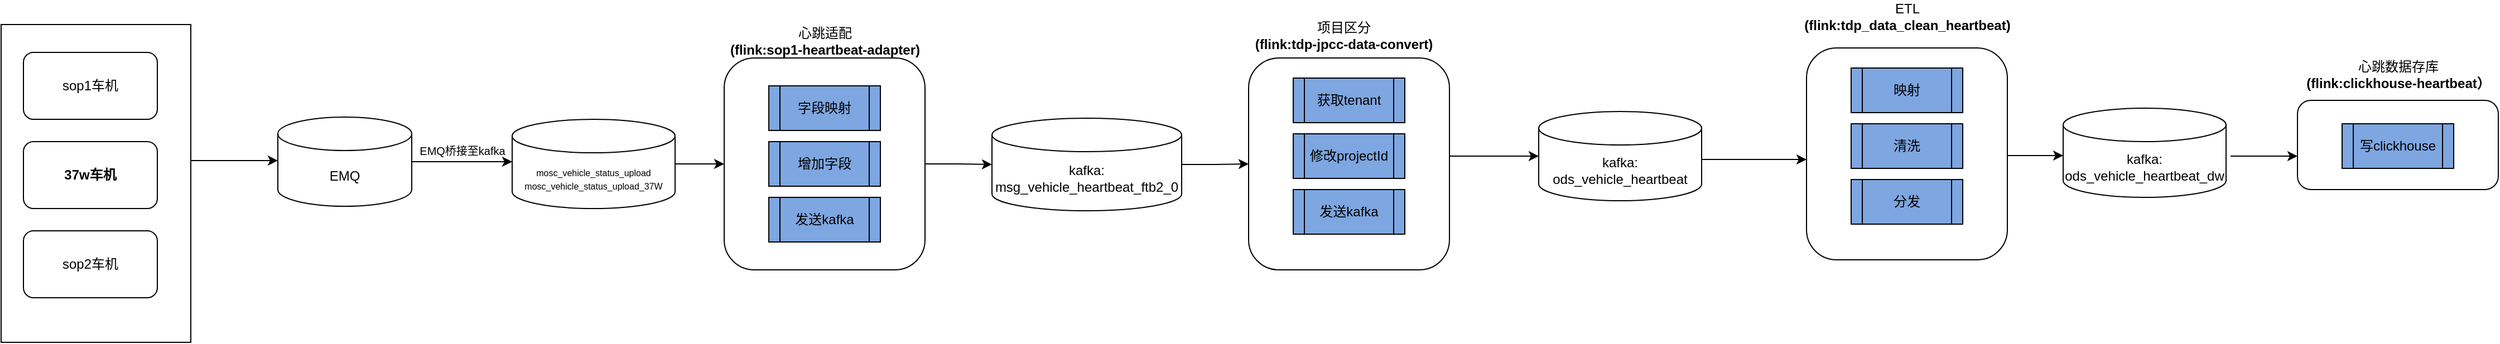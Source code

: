 <mxfile version="16.2.7" type="github">
  <diagram id="C5RBs43oDa-KdzZeNtuy" name="Page-1">
    <mxGraphModel dx="1849" dy="402" grid="1" gridSize="10" guides="1" tooltips="1" connect="1" arrows="1" fold="1" page="1" pageScale="1" pageWidth="827" pageHeight="1169" math="0" shadow="0">
      <root>
        <mxCell id="WIyWlLk6GJQsqaUBKTNV-0" />
        <mxCell id="WIyWlLk6GJQsqaUBKTNV-1" parent="WIyWlLk6GJQsqaUBKTNV-0" />
        <mxCell id="IeOqGTFQ8EkGan7m_dvu-0" value="" style="rounded=0;whiteSpace=wrap;html=1;" parent="WIyWlLk6GJQsqaUBKTNV-1" vertex="1">
          <mxGeometry x="-438" y="112" width="170" height="285" as="geometry" />
        </mxCell>
        <mxCell id="IeOqGTFQ8EkGan7m_dvu-1" value="sop1车机" style="rounded=1;whiteSpace=wrap;html=1;" parent="WIyWlLk6GJQsqaUBKTNV-1" vertex="1">
          <mxGeometry x="-418" y="137" width="120" height="60" as="geometry" />
        </mxCell>
        <mxCell id="IeOqGTFQ8EkGan7m_dvu-2" value="sop2车机" style="rounded=1;whiteSpace=wrap;html=1;" parent="WIyWlLk6GJQsqaUBKTNV-1" vertex="1">
          <mxGeometry x="-418" y="297" width="120" height="60" as="geometry" />
        </mxCell>
        <mxCell id="IeOqGTFQ8EkGan7m_dvu-3" value="&lt;b&gt;37w车机&lt;/b&gt;" style="rounded=1;whiteSpace=wrap;html=1;" parent="WIyWlLk6GJQsqaUBKTNV-1" vertex="1">
          <mxGeometry x="-418" y="217" width="120" height="60" as="geometry" />
        </mxCell>
        <mxCell id="IeOqGTFQ8EkGan7m_dvu-4" style="edgeStyle=orthogonalEdgeStyle;rounded=0;orthogonalLoop=1;jettySize=auto;html=1;exitX=1;exitY=0.5;exitDx=0;exitDy=0;exitPerimeter=0;entryX=0;entryY=0.5;entryDx=0;entryDy=0;fontSize=8;" parent="WIyWlLk6GJQsqaUBKTNV-1" source="IeOqGTFQ8EkGan7m_dvu-5" target="IeOqGTFQ8EkGan7m_dvu-18" edge="1">
          <mxGeometry relative="1" as="geometry" />
        </mxCell>
        <mxCell id="IeOqGTFQ8EkGan7m_dvu-5" value="&lt;font style=&quot;font-size: 8px&quot;&gt;mosc_vehicle_status_upload&lt;br&gt;mosc_vehicle_status_upload_37W&lt;/font&gt;" style="shape=cylinder3;whiteSpace=wrap;html=1;boundedLbl=1;backgroundOutline=1;size=15;fontSize=10;" parent="WIyWlLk6GJQsqaUBKTNV-1" vertex="1">
          <mxGeometry x="20" y="197" width="146" height="80" as="geometry" />
        </mxCell>
        <mxCell id="IeOqGTFQ8EkGan7m_dvu-6" style="edgeStyle=orthogonalEdgeStyle;rounded=0;orthogonalLoop=1;jettySize=auto;html=1;exitX=1;exitY=0.5;exitDx=0;exitDy=0;exitPerimeter=0;entryX=0;entryY=0.5;entryDx=0;entryDy=0;fontSize=6;" parent="WIyWlLk6GJQsqaUBKTNV-1" source="IeOqGTFQ8EkGan7m_dvu-7" edge="1">
          <mxGeometry relative="1" as="geometry">
            <mxPoint x="20" y="235" as="targetPoint" />
          </mxGeometry>
        </mxCell>
        <mxCell id="IeOqGTFQ8EkGan7m_dvu-7" value="EMQ" style="shape=cylinder3;whiteSpace=wrap;html=1;boundedLbl=1;backgroundOutline=1;size=15;" parent="WIyWlLk6GJQsqaUBKTNV-1" vertex="1">
          <mxGeometry x="-190" y="195" width="120" height="80" as="geometry" />
        </mxCell>
        <mxCell id="IeOqGTFQ8EkGan7m_dvu-8" value="" style="rounded=1;whiteSpace=wrap;html=1;" parent="WIyWlLk6GJQsqaUBKTNV-1" vertex="1">
          <mxGeometry x="680" y="142" width="180" height="190" as="geometry" />
        </mxCell>
        <mxCell id="IeOqGTFQ8EkGan7m_dvu-9" value="获取tenant" style="shape=process;whiteSpace=wrap;html=1;backgroundOutline=1;fillColor=#7EA6E0;" parent="WIyWlLk6GJQsqaUBKTNV-1" vertex="1">
          <mxGeometry x="720" y="160" width="100" height="40" as="geometry" />
        </mxCell>
        <mxCell id="IeOqGTFQ8EkGan7m_dvu-10" value="修改projectId" style="shape=process;whiteSpace=wrap;html=1;backgroundOutline=1;fillColor=#7EA6E0;" parent="WIyWlLk6GJQsqaUBKTNV-1" vertex="1">
          <mxGeometry x="720" y="210" width="100" height="40" as="geometry" />
        </mxCell>
        <mxCell id="IeOqGTFQ8EkGan7m_dvu-11" value="发送kafka" style="shape=process;whiteSpace=wrap;html=1;backgroundOutline=1;fillColor=#7EA6E0;" parent="WIyWlLk6GJQsqaUBKTNV-1" vertex="1">
          <mxGeometry x="720" y="260" width="100" height="40" as="geometry" />
        </mxCell>
        <mxCell id="IeOqGTFQ8EkGan7m_dvu-12" value="&lt;div&gt;心跳适配&lt;/div&gt;&lt;div&gt;&lt;b&gt;(flink:&lt;/b&gt;&lt;b&gt;sop1-heartbeat-adapter)&lt;/b&gt;&lt;/div&gt;" style="text;html=1;align=center;verticalAlign=middle;resizable=0;points=[];autosize=1;strokeColor=none;fillColor=none;" parent="WIyWlLk6GJQsqaUBKTNV-1" vertex="1">
          <mxGeometry x="205" y="112" width="190" height="30" as="geometry" />
        </mxCell>
        <mxCell id="IeOqGTFQ8EkGan7m_dvu-13" value="kafka:&lt;br&gt;ods_vehicle_heartbeat" style="shape=cylinder3;whiteSpace=wrap;html=1;boundedLbl=1;backgroundOutline=1;size=15;" parent="WIyWlLk6GJQsqaUBKTNV-1" vertex="1">
          <mxGeometry x="940" y="190" width="146" height="80" as="geometry" />
        </mxCell>
        <mxCell id="IeOqGTFQ8EkGan7m_dvu-14" value="EMQ桥接至kafka" style="text;html=1;align=center;verticalAlign=middle;resizable=0;points=[];autosize=1;strokeColor=none;fillColor=none;fontSize=10;" parent="WIyWlLk6GJQsqaUBKTNV-1" vertex="1">
          <mxGeometry x="-70" y="215" width="90" height="20" as="geometry" />
        </mxCell>
        <mxCell id="IeOqGTFQ8EkGan7m_dvu-15" style="edgeStyle=orthogonalEdgeStyle;rounded=0;orthogonalLoop=1;jettySize=auto;html=1;exitX=1;exitY=0.5;exitDx=0;exitDy=0;exitPerimeter=0;fontSize=8;" parent="WIyWlLk6GJQsqaUBKTNV-1" source="IeOqGTFQ8EkGan7m_dvu-16" target="IeOqGTFQ8EkGan7m_dvu-8" edge="1">
          <mxGeometry relative="1" as="geometry" />
        </mxCell>
        <mxCell id="IeOqGTFQ8EkGan7m_dvu-16" value="kafka:&lt;br&gt;msg_vehicle_heartbeat_ftb2_0" style="shape=cylinder3;whiteSpace=wrap;html=1;boundedLbl=1;backgroundOutline=1;size=15;" parent="WIyWlLk6GJQsqaUBKTNV-1" vertex="1">
          <mxGeometry x="450" y="196" width="170" height="83" as="geometry" />
        </mxCell>
        <mxCell id="IeOqGTFQ8EkGan7m_dvu-17" style="edgeStyle=orthogonalEdgeStyle;rounded=0;orthogonalLoop=1;jettySize=auto;html=1;exitX=1;exitY=0.5;exitDx=0;exitDy=0;entryX=0;entryY=0.5;entryDx=0;entryDy=0;entryPerimeter=0;fontSize=8;" parent="WIyWlLk6GJQsqaUBKTNV-1" source="IeOqGTFQ8EkGan7m_dvu-18" target="IeOqGTFQ8EkGan7m_dvu-16" edge="1">
          <mxGeometry relative="1" as="geometry" />
        </mxCell>
        <mxCell id="IeOqGTFQ8EkGan7m_dvu-18" value="" style="rounded=1;whiteSpace=wrap;html=1;" parent="WIyWlLk6GJQsqaUBKTNV-1" vertex="1">
          <mxGeometry x="210" y="142" width="180" height="190" as="geometry" />
        </mxCell>
        <mxCell id="IeOqGTFQ8EkGan7m_dvu-19" value="字段映射" style="shape=process;whiteSpace=wrap;html=1;backgroundOutline=1;fillColor=#7EA6E0;" parent="WIyWlLk6GJQsqaUBKTNV-1" vertex="1">
          <mxGeometry x="250" y="167" width="100" height="40" as="geometry" />
        </mxCell>
        <mxCell id="IeOqGTFQ8EkGan7m_dvu-20" value="增加字段" style="shape=process;whiteSpace=wrap;html=1;backgroundOutline=1;fillColor=#7EA6E0;" parent="WIyWlLk6GJQsqaUBKTNV-1" vertex="1">
          <mxGeometry x="250" y="217" width="100" height="40" as="geometry" />
        </mxCell>
        <mxCell id="IeOqGTFQ8EkGan7m_dvu-21" value="发送kafka" style="shape=process;whiteSpace=wrap;html=1;backgroundOutline=1;fillColor=#7EA6E0;" parent="WIyWlLk6GJQsqaUBKTNV-1" vertex="1">
          <mxGeometry x="250" y="267" width="100" height="40" as="geometry" />
        </mxCell>
        <mxCell id="IeOqGTFQ8EkGan7m_dvu-22" value="&lt;div&gt;项目区分&lt;/div&gt;&lt;div&gt;&lt;b&gt;(flink:tdp-jpcc-data-convert&lt;/b&gt;&lt;b&gt;)&lt;/b&gt;&lt;/div&gt;" style="text;html=1;align=center;verticalAlign=middle;resizable=0;points=[];autosize=1;strokeColor=none;fillColor=none;" parent="WIyWlLk6GJQsqaUBKTNV-1" vertex="1">
          <mxGeometry x="680" y="107" width="170" height="30" as="geometry" />
        </mxCell>
        <mxCell id="IeOqGTFQ8EkGan7m_dvu-23" value="" style="endArrow=classic;html=1;rounded=0;fontSize=8;" parent="WIyWlLk6GJQsqaUBKTNV-1" edge="1">
          <mxGeometry relative="1" as="geometry">
            <mxPoint x="-268" y="234" as="sourcePoint" />
            <mxPoint x="-190" y="234" as="targetPoint" />
          </mxGeometry>
        </mxCell>
        <mxCell id="IeOqGTFQ8EkGan7m_dvu-24" value="" style="endArrow=classic;html=1;rounded=0;fontSize=8;" parent="WIyWlLk6GJQsqaUBKTNV-1" edge="1">
          <mxGeometry relative="1" as="geometry">
            <mxPoint x="860" y="230" as="sourcePoint" />
            <mxPoint x="940" y="230" as="targetPoint" />
          </mxGeometry>
        </mxCell>
        <mxCell id="IeOqGTFQ8EkGan7m_dvu-25" value="&lt;div&gt;ETL&lt;br&gt;&lt;/div&gt;&lt;div&gt;&lt;b&gt;(flink:tdp_data_clean_heartbeat&lt;/b&gt;&lt;b&gt;)&lt;/b&gt;&lt;/div&gt;" style="text;html=1;align=center;verticalAlign=middle;resizable=0;points=[];autosize=1;strokeColor=none;fillColor=none;" parent="WIyWlLk6GJQsqaUBKTNV-1" vertex="1">
          <mxGeometry x="1170" y="90" width="200" height="30" as="geometry" />
        </mxCell>
        <mxCell id="IeOqGTFQ8EkGan7m_dvu-26" value="kafka:&lt;br&gt;ods_vehicle_heartbeat_dw" style="shape=cylinder3;whiteSpace=wrap;html=1;boundedLbl=1;backgroundOutline=1;size=15;" parent="WIyWlLk6GJQsqaUBKTNV-1" vertex="1">
          <mxGeometry x="1410" y="187" width="146" height="80" as="geometry" />
        </mxCell>
        <mxCell id="IeOqGTFQ8EkGan7m_dvu-27" value="" style="endArrow=classic;html=1;rounded=0;fontSize=8;" parent="WIyWlLk6GJQsqaUBKTNV-1" edge="1">
          <mxGeometry width="50" height="50" relative="1" as="geometry">
            <mxPoint x="1360" y="229.5" as="sourcePoint" />
            <mxPoint x="1410" y="229.5" as="targetPoint" />
          </mxGeometry>
        </mxCell>
        <mxCell id="IeOqGTFQ8EkGan7m_dvu-29" value="" style="rounded=1;whiteSpace=wrap;html=1;" parent="WIyWlLk6GJQsqaUBKTNV-1" vertex="1">
          <mxGeometry x="1620" y="180" width="180" height="80" as="geometry" />
        </mxCell>
        <mxCell id="IeOqGTFQ8EkGan7m_dvu-30" value="写clickhouse" style="shape=process;whiteSpace=wrap;html=1;backgroundOutline=1;fillColor=#7EA6E0;" parent="WIyWlLk6GJQsqaUBKTNV-1" vertex="1">
          <mxGeometry x="1660" y="201" width="100" height="40" as="geometry" />
        </mxCell>
        <mxCell id="IeOqGTFQ8EkGan7m_dvu-31" value="&lt;div&gt;心跳数据存库&lt;/div&gt;&lt;div&gt;&lt;b&gt;(flink:clickhouse-heartbeat）&lt;/b&gt;&lt;/div&gt;" style="text;html=1;align=center;verticalAlign=middle;resizable=0;points=[];autosize=1;strokeColor=none;fillColor=none;" parent="WIyWlLk6GJQsqaUBKTNV-1" vertex="1">
          <mxGeometry x="1620" y="142" width="180" height="30" as="geometry" />
        </mxCell>
        <mxCell id="IeOqGTFQ8EkGan7m_dvu-32" value="" style="rounded=1;whiteSpace=wrap;html=1;" parent="WIyWlLk6GJQsqaUBKTNV-1" vertex="1">
          <mxGeometry x="1180" y="133" width="180" height="190" as="geometry" />
        </mxCell>
        <mxCell id="IeOqGTFQ8EkGan7m_dvu-33" value="映射" style="shape=process;whiteSpace=wrap;html=1;backgroundOutline=1;fillColor=#7EA6E0;" parent="WIyWlLk6GJQsqaUBKTNV-1" vertex="1">
          <mxGeometry x="1220" y="151" width="100" height="40" as="geometry" />
        </mxCell>
        <mxCell id="IeOqGTFQ8EkGan7m_dvu-34" value="清洗" style="shape=process;whiteSpace=wrap;html=1;backgroundOutline=1;fillColor=#7EA6E0;" parent="WIyWlLk6GJQsqaUBKTNV-1" vertex="1">
          <mxGeometry x="1220" y="201" width="100" height="40" as="geometry" />
        </mxCell>
        <mxCell id="IeOqGTFQ8EkGan7m_dvu-35" value="分发" style="shape=process;whiteSpace=wrap;html=1;backgroundOutline=1;fillColor=#7EA6E0;" parent="WIyWlLk6GJQsqaUBKTNV-1" vertex="1">
          <mxGeometry x="1220" y="251" width="100" height="40" as="geometry" />
        </mxCell>
        <mxCell id="IeOqGTFQ8EkGan7m_dvu-36" value="" style="endArrow=classic;html=1;rounded=0;fontSize=8;" parent="WIyWlLk6GJQsqaUBKTNV-1" edge="1">
          <mxGeometry relative="1" as="geometry">
            <mxPoint x="1086" y="233" as="sourcePoint" />
            <mxPoint x="1180" y="233" as="targetPoint" />
          </mxGeometry>
        </mxCell>
        <mxCell id="IeOqGTFQ8EkGan7m_dvu-37" value="" style="endArrow=classic;html=1;rounded=0;fontSize=8;" parent="WIyWlLk6GJQsqaUBKTNV-1" edge="1">
          <mxGeometry relative="1" as="geometry">
            <mxPoint x="1560" y="230" as="sourcePoint" />
            <mxPoint x="1620" y="230" as="targetPoint" />
          </mxGeometry>
        </mxCell>
      </root>
    </mxGraphModel>
  </diagram>
</mxfile>
